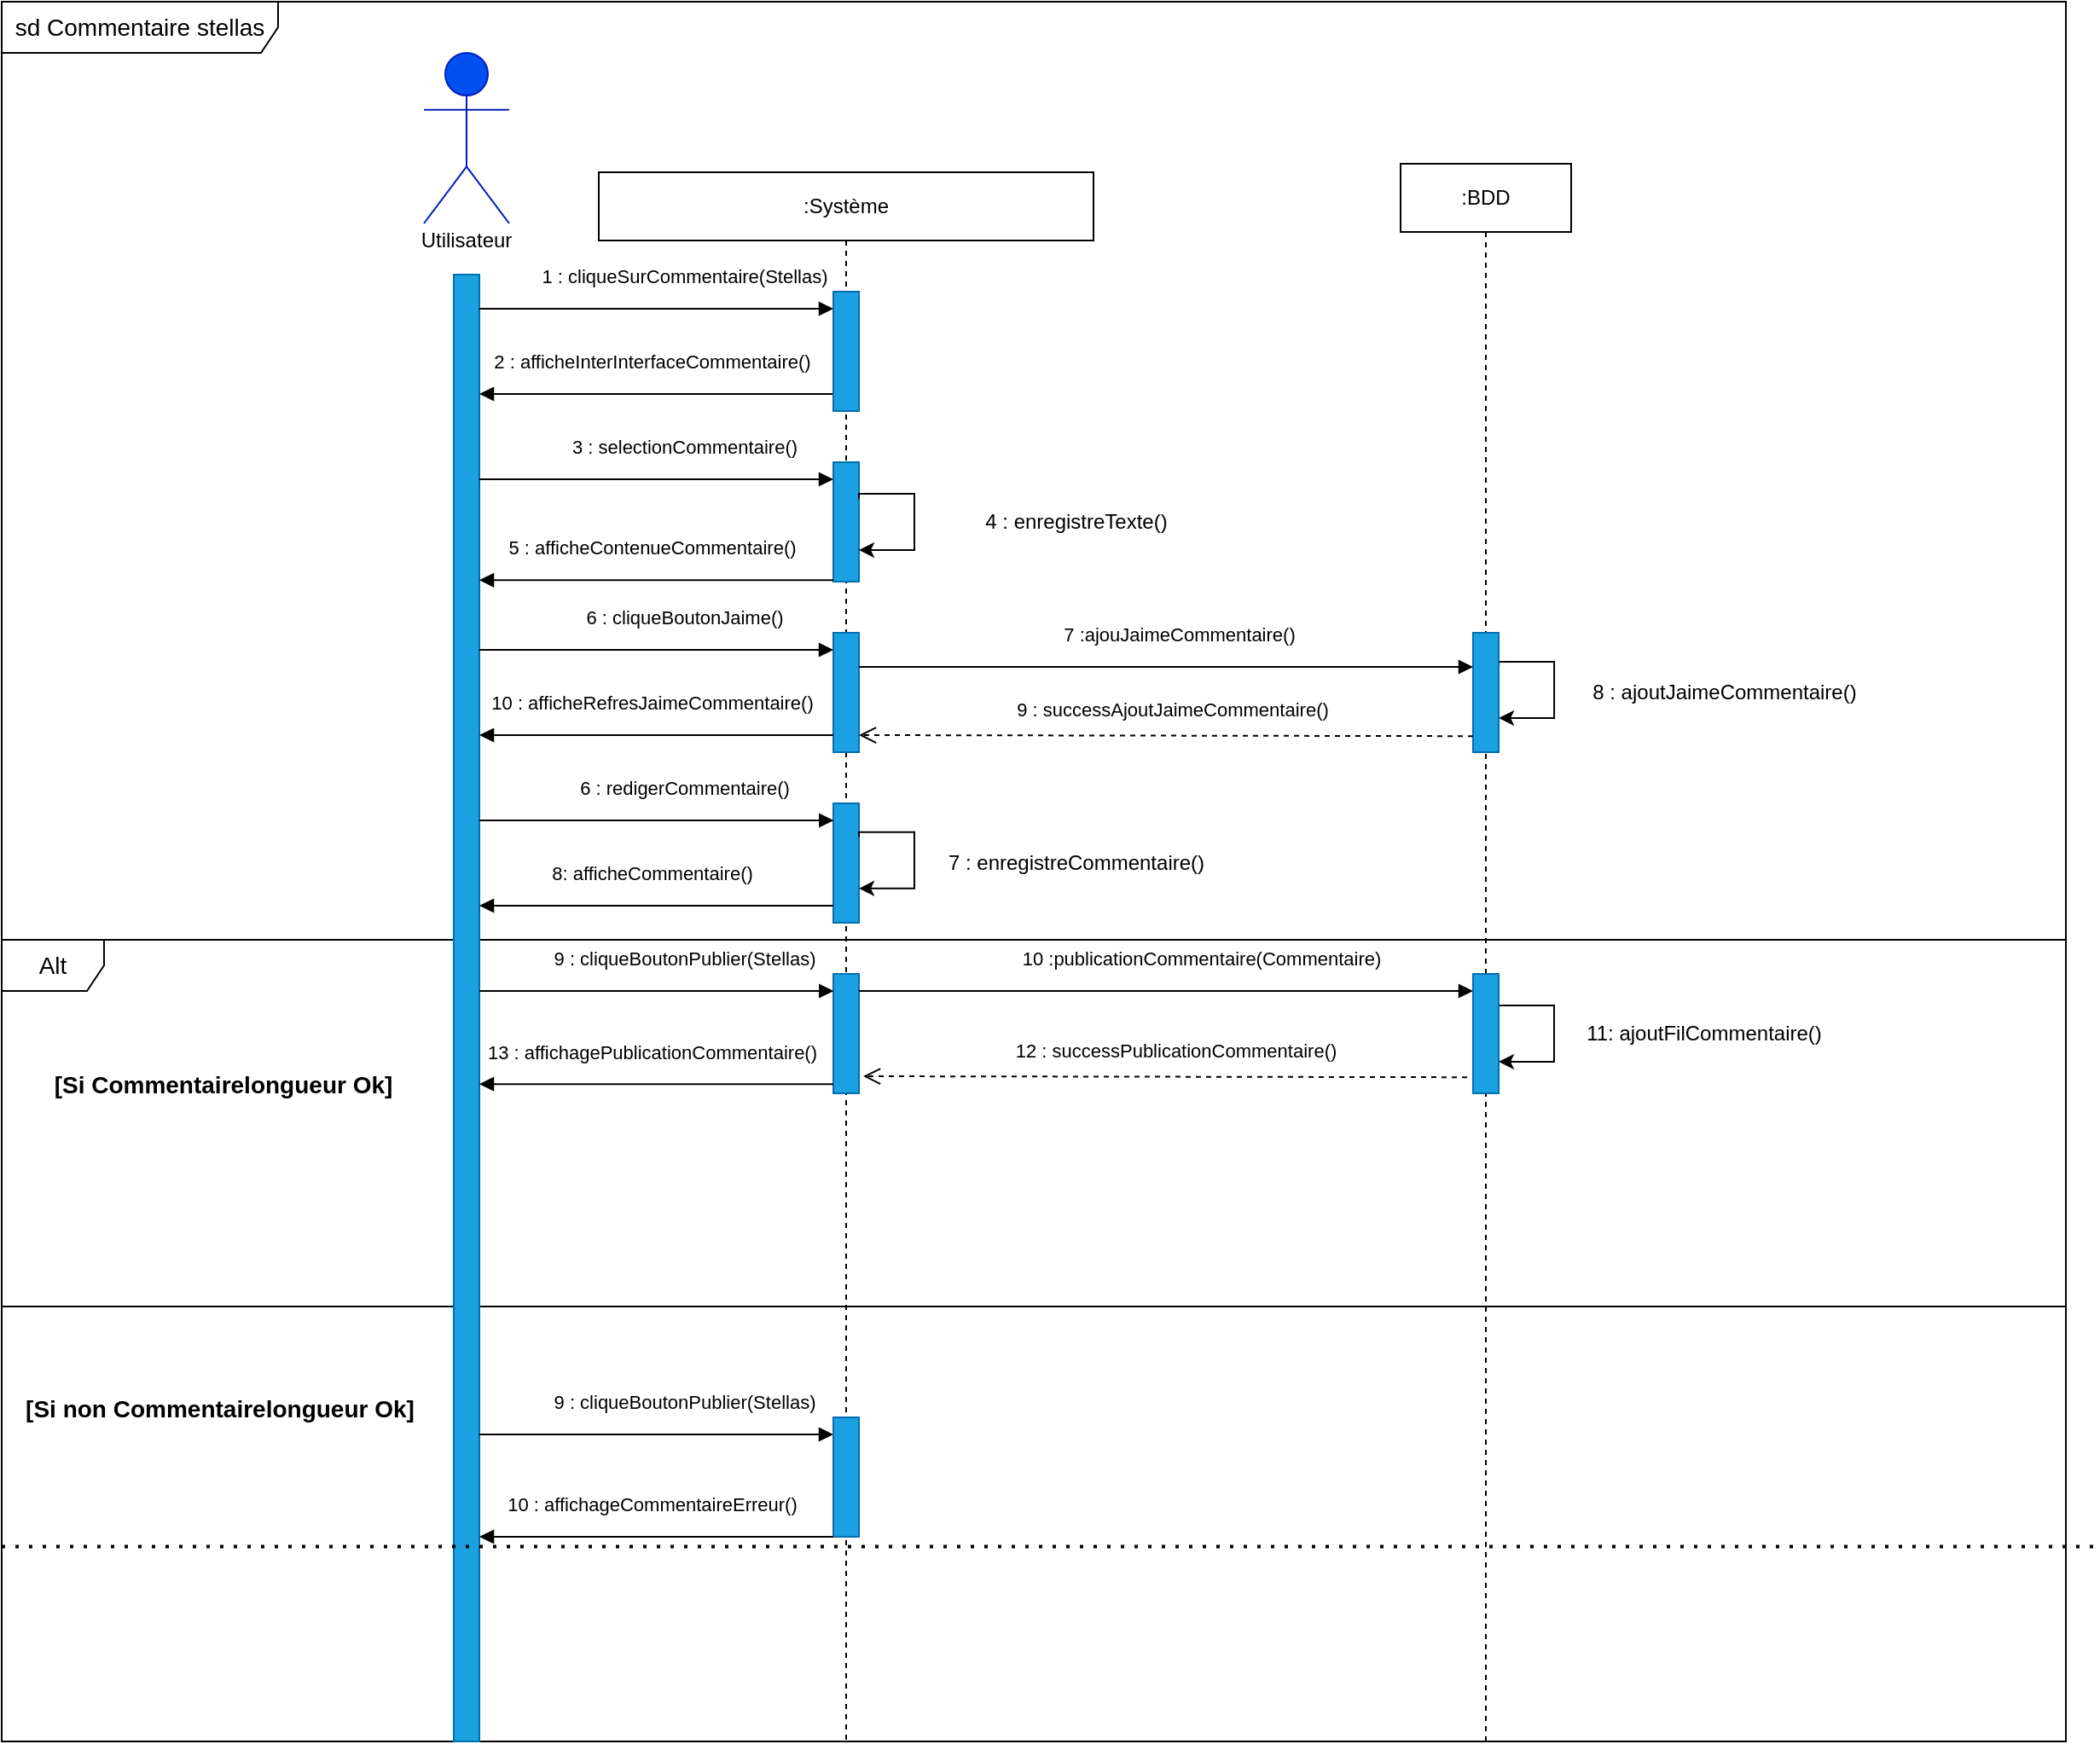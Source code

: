 <mxfile version="20.6.0" type="device"><diagram id="M-pu-cOKjHEZvPsEpOY4" name="Page-1"><mxGraphModel dx="1785" dy="492" grid="1" gridSize="10" guides="1" tooltips="1" connect="1" arrows="1" fold="1" page="1" pageScale="1" pageWidth="827" pageHeight="1169" math="0" shadow="0"><root><mxCell id="0"/><mxCell id="1" parent="0"/><mxCell id="UVZ0IYtNJLXeqeBDd-HU-229" value="sd Commentaire stellas" style="shape=umlFrame;whiteSpace=wrap;html=1;fontSize=14;width=162;height=30;" vertex="1" parent="1"><mxGeometry x="-140" y="20" width="1210" height="1020" as="geometry"/></mxCell><mxCell id="UVZ0IYtNJLXeqeBDd-HU-230" value="Alt" style="shape=umlFrame;whiteSpace=wrap;html=1;fontSize=14;" vertex="1" parent="1"><mxGeometry x="-140" y="570" width="1210" height="215" as="geometry"/></mxCell><mxCell id="OMeM30PVV8WrVPDrTTRZ-3" value=":Système" style="shape=umlLifeline;perimeter=lifelinePerimeter;whiteSpace=wrap;html=1;container=0;collapsible=0;recursiveResize=0;outlineConnect=0;" parent="1" vertex="1"><mxGeometry x="210" y="120" width="290" height="920" as="geometry"/></mxCell><mxCell id="OMeM30PVV8WrVPDrTTRZ-9" value="" style="rounded=0;whiteSpace=wrap;html=1;fillColor=#1ba1e2;fontColor=#ffffff;strokeColor=#006EAF;" parent="1" vertex="1"><mxGeometry x="125" y="180" width="15" height="860" as="geometry"/></mxCell><mxCell id="OMeM30PVV8WrVPDrTTRZ-1" value="&lt;b&gt;Utilisateur&lt;/b&gt;" style="shape=umlActor;verticalLabelPosition=bottom;verticalAlign=top;html=1;fillColor=#0050ef;fontColor=#ffffff;strokeColor=#001DBC;" parent="1" vertex="1"><mxGeometry x="107.5" y="50" width="50" height="100" as="geometry"/></mxCell><mxCell id="UVZ0IYtNJLXeqeBDd-HU-10" value="Utilisateur" style="text;html=1;strokeColor=none;fillColor=none;align=center;verticalAlign=middle;whiteSpace=wrap;rounded=0;" vertex="1" parent="1"><mxGeometry x="91.25" y="140" width="82.5" height="40" as="geometry"/></mxCell><mxCell id="UVZ0IYtNJLXeqeBDd-HU-150" value="2 : afficheInterInterfaceCommentaire()" style="html=1;verticalAlign=bottom;endArrow=block;rounded=0;entryX=-0.127;entryY=0.134;entryDx=0;entryDy=0;entryPerimeter=0;exitX=0;exitY=0;exitDx=0;exitDy=0;" edge="1" parent="1"><mxGeometry x="0.028" y="-10" width="80" relative="1" as="geometry"><mxPoint x="347.5" y="250.0" as="sourcePoint"/><mxPoint x="140.0" y="250.0" as="targetPoint"/><mxPoint as="offset"/></mxGeometry></mxCell><mxCell id="OMeM30PVV8WrVPDrTTRZ-6" value=":BDD" style="shape=umlLifeline;perimeter=lifelinePerimeter;whiteSpace=wrap;html=1;container=0;collapsible=0;recursiveResize=0;outlineConnect=0;" parent="1" vertex="1"><mxGeometry x="680" y="115" width="100" height="925" as="geometry"/></mxCell><mxCell id="UVZ0IYtNJLXeqeBDd-HU-213" style="edgeStyle=orthogonalEdgeStyle;rounded=0;orthogonalLoop=1;jettySize=auto;html=1;exitX=1;exitY=0.25;exitDx=0;exitDy=0;entryX=1;entryY=0.75;entryDx=0;entryDy=0;" edge="1" parent="1"><mxGeometry relative="1" as="geometry"><Array as="points"><mxPoint x="738.0" y="608.5"/><mxPoint x="770.0" y="608.5"/><mxPoint x="770.0" y="641.5"/></Array><mxPoint x="737.5" y="611.5" as="sourcePoint"/><mxPoint x="737.5" y="641.5" as="targetPoint"/></mxGeometry></mxCell><mxCell id="UVZ0IYtNJLXeqeBDd-HU-57" value="" style="rounded=0;whiteSpace=wrap;html=1;fillColor=#1ba1e2;fontColor=#ffffff;strokeColor=#006EAF;" vertex="1" parent="1"><mxGeometry x="347.5" y="190" width="15" height="70" as="geometry"/></mxCell><mxCell id="UVZ0IYtNJLXeqeBDd-HU-83" value="" style="rounded=0;whiteSpace=wrap;html=1;fillColor=#1ba1e2;fontColor=#ffffff;strokeColor=#006EAF;" vertex="1" parent="1"><mxGeometry x="347.5" y="290" width="15" height="70" as="geometry"/></mxCell><mxCell id="UVZ0IYtNJLXeqeBDd-HU-164" value="1 : cliqueSurCommentaire(Stellas)" style="html=1;verticalAlign=bottom;endArrow=block;rounded=0;entryX=0.01;entryY=0.143;entryDx=0;entryDy=0;entryPerimeter=0;" edge="1" parent="1"><mxGeometry x="0.156" y="10" width="80" relative="1" as="geometry"><mxPoint x="139.85" y="200.05" as="sourcePoint"/><mxPoint x="347.5" y="200" as="targetPoint"/><mxPoint as="offset"/></mxGeometry></mxCell><mxCell id="UVZ0IYtNJLXeqeBDd-HU-171" value="3 : selectionCommentaire()" style="html=1;verticalAlign=bottom;endArrow=block;rounded=0;entryX=0.01;entryY=0.143;entryDx=0;entryDy=0;entryPerimeter=0;" edge="1" parent="1"><mxGeometry x="0.156" y="10" width="80" relative="1" as="geometry"><mxPoint x="139.85" y="300.05" as="sourcePoint"/><mxPoint x="347.5" y="300.0" as="targetPoint"/><mxPoint as="offset"/></mxGeometry></mxCell><mxCell id="UVZ0IYtNJLXeqeBDd-HU-187" value="" style="rounded=0;whiteSpace=wrap;html=1;fillColor=#1ba1e2;fontColor=#ffffff;strokeColor=#006EAF;" vertex="1" parent="1"><mxGeometry x="347.5" y="390" width="15" height="70" as="geometry"/></mxCell><mxCell id="UVZ0IYtNJLXeqeBDd-HU-201" value="12 : successPublicationCommentaire()" style="html=1;verticalAlign=bottom;endArrow=open;dashed=1;endSize=8;rounded=0;entryX=1.104;entryY=0.861;entryDx=0;entryDy=0;entryPerimeter=0;" edge="1" parent="1"><mxGeometry x="-0.016" y="-6" relative="1" as="geometry"><mxPoint x="725" y="650.6" as="sourcePoint"/><mxPoint x="365" y="650.0" as="targetPoint"/><mxPoint as="offset"/></mxGeometry></mxCell><mxCell id="UVZ0IYtNJLXeqeBDd-HU-172" value="5 : afficheContenueCommentaire()" style="html=1;verticalAlign=bottom;endArrow=block;rounded=0;entryX=-0.127;entryY=0.134;entryDx=0;entryDy=0;entryPerimeter=0;exitX=0;exitY=0;exitDx=0;exitDy=0;" edge="1" parent="1"><mxGeometry x="0.028" y="-10" width="80" relative="1" as="geometry"><mxPoint x="347.5" y="359.13" as="sourcePoint"/><mxPoint x="140.0" y="359.13" as="targetPoint"/><mxPoint as="offset"/></mxGeometry></mxCell><mxCell id="UVZ0IYtNJLXeqeBDd-HU-204" value="" style="rounded=0;whiteSpace=wrap;html=1;fillColor=#1ba1e2;fontColor=#ffffff;strokeColor=#006EAF;" vertex="1" parent="1"><mxGeometry x="347.5" y="590" width="15" height="70" as="geometry"/></mxCell><mxCell id="UVZ0IYtNJLXeqeBDd-HU-208" value="" style="rounded=0;whiteSpace=wrap;html=1;fillColor=#1ba1e2;fontColor=#ffffff;strokeColor=#006EAF;" vertex="1" parent="1"><mxGeometry x="347.5" y="490" width="15" height="70" as="geometry"/></mxCell><mxCell id="UVZ0IYtNJLXeqeBDd-HU-209" value="10 :publicationCommentaire(Commentaire)" style="html=1;verticalAlign=bottom;endArrow=block;rounded=0;exitX=1.011;exitY=0.14;exitDx=0;exitDy=0;exitPerimeter=0;" edge="1" parent="1"><mxGeometry x="0.113" y="10" width="80" relative="1" as="geometry"><mxPoint x="362.495" y="600.0" as="sourcePoint"/><mxPoint x="722.49" y="600.0" as="targetPoint"/><mxPoint as="offset"/><Array as="points"><mxPoint x="550" y="600"/></Array></mxGeometry></mxCell><mxCell id="UVZ0IYtNJLXeqeBDd-HU-210" value="" style="rounded=0;whiteSpace=wrap;html=1;fillColor=#1ba1e2;fontColor=#ffffff;strokeColor=#006EAF;" vertex="1" parent="1"><mxGeometry x="722.5" y="590" width="15" height="70" as="geometry"/></mxCell><mxCell id="UVZ0IYtNJLXeqeBDd-HU-206" style="edgeStyle=orthogonalEdgeStyle;rounded=0;orthogonalLoop=1;jettySize=auto;html=1;exitX=1;exitY=0.25;exitDx=0;exitDy=0;entryX=1;entryY=0.75;entryDx=0;entryDy=0;" edge="1" parent="1"><mxGeometry relative="1" as="geometry"><Array as="points"><mxPoint x="738.06" y="406.96"/><mxPoint x="770.06" y="406.96"/><mxPoint x="770.06" y="439.96"/></Array><mxPoint x="737.56" y="409.96" as="sourcePoint"/><mxPoint x="737.56" y="439.96" as="targetPoint"/></mxGeometry></mxCell><mxCell id="UVZ0IYtNJLXeqeBDd-HU-214" value="11: ajoutFilCommentaire()" style="text;html=1;strokeColor=none;fillColor=none;align=center;verticalAlign=middle;whiteSpace=wrap;rounded=0;" vertex="1" parent="1"><mxGeometry x="737.5" y="610" width="240" height="30" as="geometry"/></mxCell><mxCell id="UVZ0IYtNJLXeqeBDd-HU-215" value="6 : cliqueBoutonJaime()" style="html=1;verticalAlign=bottom;endArrow=block;rounded=0;entryX=0.01;entryY=0.143;entryDx=0;entryDy=0;entryPerimeter=0;" edge="1" parent="1"><mxGeometry x="0.156" y="10" width="80" relative="1" as="geometry"><mxPoint x="139.85" y="400.05" as="sourcePoint"/><mxPoint x="347.5" y="400.0" as="targetPoint"/><mxPoint as="offset"/></mxGeometry></mxCell><mxCell id="UVZ0IYtNJLXeqeBDd-HU-216" value="10 : afficheRefresJaimeCommentaire()" style="html=1;verticalAlign=bottom;endArrow=block;rounded=0;entryX=-0.127;entryY=0.134;entryDx=0;entryDy=0;entryPerimeter=0;exitX=0;exitY=0;exitDx=0;exitDy=0;" edge="1" parent="1"><mxGeometry x="0.028" y="-10" width="80" relative="1" as="geometry"><mxPoint x="347.5" y="450.0" as="sourcePoint"/><mxPoint x="140.0" y="450.0" as="targetPoint"/><mxPoint as="offset"/></mxGeometry></mxCell><mxCell id="UVZ0IYtNJLXeqeBDd-HU-217" value="6 : redigerCommentaire()" style="html=1;verticalAlign=bottom;endArrow=block;rounded=0;entryX=0.01;entryY=0.143;entryDx=0;entryDy=0;entryPerimeter=0;" edge="1" parent="1"><mxGeometry x="0.156" y="10" width="80" relative="1" as="geometry"><mxPoint x="140.0" y="500.05" as="sourcePoint"/><mxPoint x="347.65" y="500.0" as="targetPoint"/><mxPoint as="offset"/></mxGeometry></mxCell><mxCell id="UVZ0IYtNJLXeqeBDd-HU-218" value="8: afficheCommentaire()" style="html=1;verticalAlign=bottom;endArrow=block;rounded=0;entryX=-0.127;entryY=0.134;entryDx=0;entryDy=0;entryPerimeter=0;exitX=0;exitY=0;exitDx=0;exitDy=0;" edge="1" parent="1"><mxGeometry x="0.028" y="-10" width="80" relative="1" as="geometry"><mxPoint x="347.5" y="550.0" as="sourcePoint"/><mxPoint x="140.0" y="550.0" as="targetPoint"/><mxPoint as="offset"/></mxGeometry></mxCell><mxCell id="UVZ0IYtNJLXeqeBDd-HU-219" style="edgeStyle=orthogonalEdgeStyle;rounded=0;orthogonalLoop=1;jettySize=auto;html=1;exitX=1;exitY=0.25;exitDx=0;exitDy=0;entryX=1;entryY=0.75;entryDx=0;entryDy=0;" edge="1" parent="1"><mxGeometry relative="1" as="geometry"><Array as="points"><mxPoint x="363.0" y="308.48"/><mxPoint x="395.0" y="308.48"/><mxPoint x="395.0" y="341.48"/></Array><mxPoint x="362.5" y="311.48" as="sourcePoint"/><mxPoint x="362.5" y="341.48" as="targetPoint"/></mxGeometry></mxCell><mxCell id="UVZ0IYtNJLXeqeBDd-HU-220" style="edgeStyle=orthogonalEdgeStyle;rounded=0;orthogonalLoop=1;jettySize=auto;html=1;exitX=1;exitY=0.25;exitDx=0;exitDy=0;entryX=1;entryY=0.75;entryDx=0;entryDy=0;" edge="1" parent="1"><mxGeometry relative="1" as="geometry"><Array as="points"><mxPoint x="363.0" y="506.92"/><mxPoint x="395.0" y="506.92"/><mxPoint x="395.0" y="539.92"/></Array><mxPoint x="362.5" y="509.92" as="sourcePoint"/><mxPoint x="362.5" y="539.92" as="targetPoint"/></mxGeometry></mxCell><mxCell id="UVZ0IYtNJLXeqeBDd-HU-221" value="4 : enregistreTexte()" style="text;html=1;strokeColor=none;fillColor=none;align=center;verticalAlign=middle;whiteSpace=wrap;rounded=0;" vertex="1" parent="1"><mxGeometry x="370" y="310" width="240" height="30" as="geometry"/></mxCell><mxCell id="UVZ0IYtNJLXeqeBDd-HU-222" value="8 : ajoutJaimeCommentaire()" style="text;html=1;strokeColor=none;fillColor=none;align=center;verticalAlign=middle;whiteSpace=wrap;rounded=0;" vertex="1" parent="1"><mxGeometry x="750" y="410" width="240" height="30" as="geometry"/></mxCell><mxCell id="UVZ0IYtNJLXeqeBDd-HU-223" value="7 : enregistreCommentaire()" style="text;html=1;strokeColor=none;fillColor=none;align=center;verticalAlign=middle;whiteSpace=wrap;rounded=0;" vertex="1" parent="1"><mxGeometry x="370" y="510" width="240" height="30" as="geometry"/></mxCell><mxCell id="UVZ0IYtNJLXeqeBDd-HU-224" value="9 : cliqueBoutonPublier(Stellas)" style="html=1;verticalAlign=bottom;endArrow=block;rounded=0;entryX=0.01;entryY=0.143;entryDx=0;entryDy=0;entryPerimeter=0;" edge="1" parent="1"><mxGeometry x="0.156" y="10" width="80" relative="1" as="geometry"><mxPoint x="139.85" y="860.05" as="sourcePoint"/><mxPoint x="347.5" y="860.0" as="targetPoint"/><mxPoint as="offset"/></mxGeometry></mxCell><mxCell id="UVZ0IYtNJLXeqeBDd-HU-225" value="13 : affichagePublicationCommentaire()" style="html=1;verticalAlign=bottom;endArrow=block;rounded=0;entryX=-0.127;entryY=0.134;entryDx=0;entryDy=0;entryPerimeter=0;exitX=0;exitY=0;exitDx=0;exitDy=0;" edge="1" parent="1"><mxGeometry x="0.028" y="-10" width="80" relative="1" as="geometry"><mxPoint x="347.5" y="654.57" as="sourcePoint"/><mxPoint x="140.0" y="654.57" as="targetPoint"/><mxPoint as="offset"/></mxGeometry></mxCell><mxCell id="UVZ0IYtNJLXeqeBDd-HU-226" value="" style="rounded=0;whiteSpace=wrap;html=1;fillColor=#1ba1e2;fontColor=#ffffff;strokeColor=#006EAF;" vertex="1" parent="1"><mxGeometry x="347.5" y="850" width="15" height="70" as="geometry"/></mxCell><mxCell id="UVZ0IYtNJLXeqeBDd-HU-232" value="&lt;b&gt;[Si Commentairelongueur Ok] &lt;/b&gt;" style="text;html=1;strokeColor=none;fillColor=none;align=center;verticalAlign=middle;whiteSpace=wrap;rounded=0;fontSize=14;" vertex="1" parent="1"><mxGeometry x="-130" y="640" width="240" height="30" as="geometry"/></mxCell><mxCell id="UVZ0IYtNJLXeqeBDd-HU-233" value="" style="endArrow=none;dashed=1;html=1;dashPattern=1 3;strokeWidth=2;rounded=0;fontSize=14;exitX=0;exitY=0.888;exitDx=0;exitDy=0;exitPerimeter=0;entryX=1.014;entryY=0.888;entryDx=0;entryDy=0;entryPerimeter=0;" edge="1" parent="1" source="UVZ0IYtNJLXeqeBDd-HU-229" target="UVZ0IYtNJLXeqeBDd-HU-229"><mxGeometry width="50" height="50" relative="1" as="geometry"><mxPoint x="70" y="860" as="sourcePoint"/><mxPoint x="120" y="810" as="targetPoint"/></mxGeometry></mxCell><mxCell id="UVZ0IYtNJLXeqeBDd-HU-234" value="&lt;b&gt;[Si non Commentairelongueur Ok] &lt;/b&gt;" style="text;html=1;strokeColor=none;fillColor=none;align=center;verticalAlign=middle;whiteSpace=wrap;rounded=0;fontSize=14;" vertex="1" parent="1"><mxGeometry x="-132.5" y="830" width="240" height="30" as="geometry"/></mxCell><mxCell id="UVZ0IYtNJLXeqeBDd-HU-235" value="9 : cliqueBoutonPublier(Stellas)" style="html=1;verticalAlign=bottom;endArrow=block;rounded=0;entryX=0.01;entryY=0.143;entryDx=0;entryDy=0;entryPerimeter=0;" edge="1" parent="1"><mxGeometry x="0.156" y="10" width="80" relative="1" as="geometry"><mxPoint x="140.0" y="600.05" as="sourcePoint"/><mxPoint x="347.65" y="600" as="targetPoint"/><mxPoint as="offset"/></mxGeometry></mxCell><mxCell id="UVZ0IYtNJLXeqeBDd-HU-236" value="10 : affichageCommentaireErreur()" style="html=1;verticalAlign=bottom;endArrow=block;rounded=0;entryX=-0.127;entryY=0.134;entryDx=0;entryDy=0;entryPerimeter=0;exitX=0;exitY=0;exitDx=0;exitDy=0;" edge="1" parent="1"><mxGeometry x="0.028" y="-10" width="80" relative="1" as="geometry"><mxPoint x="347.5" y="920.0" as="sourcePoint"/><mxPoint x="140.0" y="920.0" as="targetPoint"/><mxPoint as="offset"/></mxGeometry></mxCell><mxCell id="UVZ0IYtNJLXeqeBDd-HU-239" value="" style="rounded=0;whiteSpace=wrap;html=1;fillColor=#1ba1e2;fontColor=#ffffff;strokeColor=#006EAF;" vertex="1" parent="1"><mxGeometry x="722.5" y="390" width="15" height="70" as="geometry"/></mxCell><mxCell id="UVZ0IYtNJLXeqeBDd-HU-240" value="9 : successAjoutJaimeCommentaire()" style="html=1;verticalAlign=bottom;endArrow=open;dashed=1;endSize=8;rounded=0;entryX=1.104;entryY=0.861;entryDx=0;entryDy=0;entryPerimeter=0;" edge="1" parent="1"><mxGeometry x="-0.016" y="-6" relative="1" as="geometry"><mxPoint x="722.5" y="450.6" as="sourcePoint"/><mxPoint x="362.5" y="450" as="targetPoint"/><mxPoint as="offset"/></mxGeometry></mxCell><mxCell id="UVZ0IYtNJLXeqeBDd-HU-241" value="7 :ajouJaimeCommentaire()" style="html=1;verticalAlign=bottom;endArrow=block;rounded=0;exitX=1.011;exitY=0.14;exitDx=0;exitDy=0;exitPerimeter=0;" edge="1" parent="1"><mxGeometry x="0.042" y="10" width="80" relative="1" as="geometry"><mxPoint x="362.505" y="410" as="sourcePoint"/><mxPoint x="722.5" y="410" as="targetPoint"/><mxPoint as="offset"/><Array as="points"><mxPoint x="550.01" y="410"/></Array></mxGeometry></mxCell></root></mxGraphModel></diagram></mxfile>